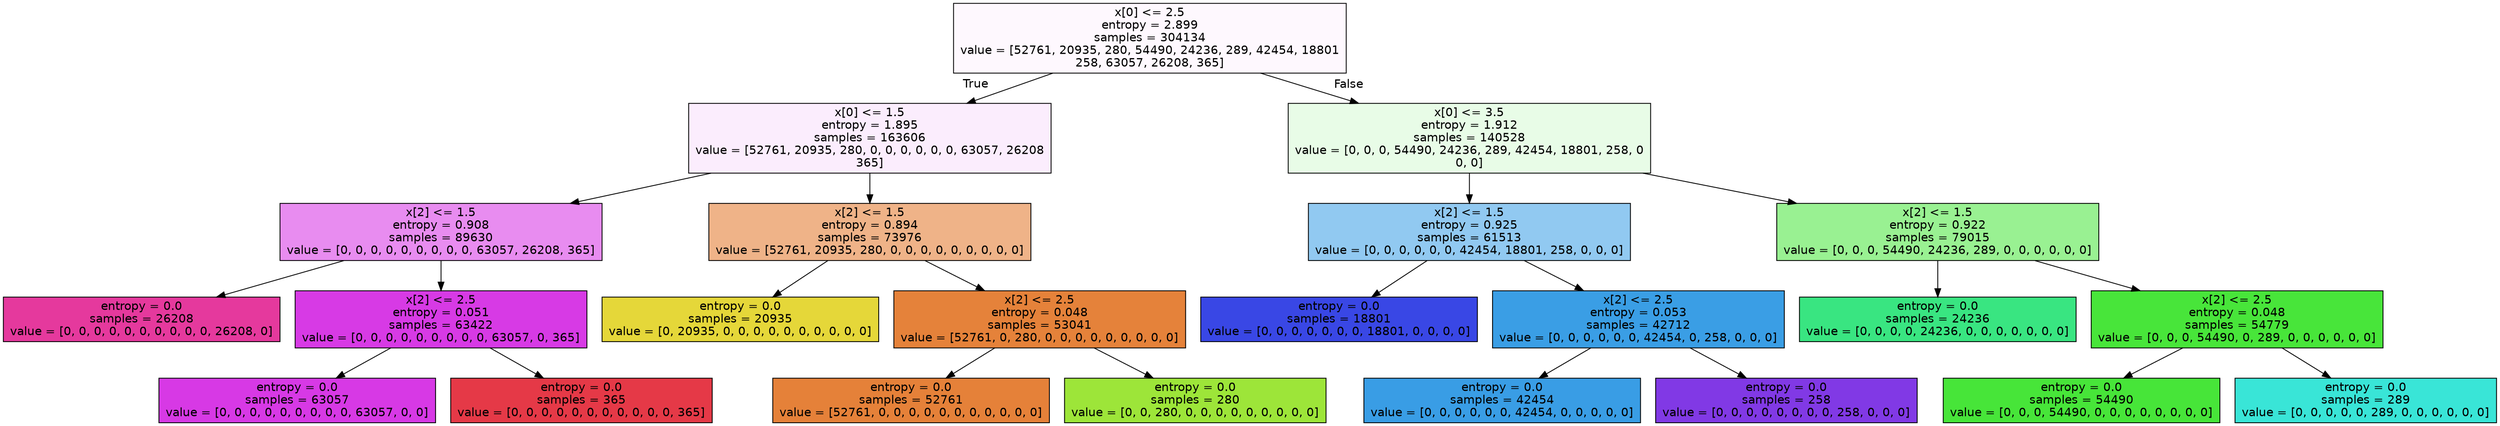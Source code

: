 digraph Tree {
node [shape=box, style="filled", color="black", fontname="helvetica"] ;
edge [fontname="helvetica"] ;
0 [label="x[0] <= 2.5\nentropy = 2.899\nsamples = 304134\nvalue = [52761, 20935, 280, 54490, 24236, 289, 42454, 18801\n258, 63057, 26208, 365]", fillcolor="#fef8fe"] ;
1 [label="x[0] <= 1.5\nentropy = 1.895\nsamples = 163606\nvalue = [52761, 20935, 280, 0, 0, 0, 0, 0, 0, 63057, 26208\n365]", fillcolor="#fbedfd"] ;
0 -> 1 [labeldistance=2.5, labelangle=45, headlabel="True"] ;
2 [label="x[2] <= 1.5\nentropy = 0.908\nsamples = 89630\nvalue = [0, 0, 0, 0, 0, 0, 0, 0, 0, 63057, 26208, 365]", fillcolor="#e88cf0"] ;
1 -> 2 ;
3 [label="entropy = 0.0\nsamples = 26208\nvalue = [0, 0, 0, 0, 0, 0, 0, 0, 0, 0, 26208, 0]", fillcolor="#e5399d"] ;
2 -> 3 ;
4 [label="x[2] <= 2.5\nentropy = 0.051\nsamples = 63422\nvalue = [0, 0, 0, 0, 0, 0, 0, 0, 0, 63057, 0, 365]", fillcolor="#d73ae5"] ;
2 -> 4 ;
5 [label="entropy = 0.0\nsamples = 63057\nvalue = [0, 0, 0, 0, 0, 0, 0, 0, 0, 63057, 0, 0]", fillcolor="#d739e5"] ;
4 -> 5 ;
6 [label="entropy = 0.0\nsamples = 365\nvalue = [0, 0, 0, 0, 0, 0, 0, 0, 0, 0, 0, 365]", fillcolor="#e53947"] ;
4 -> 6 ;
7 [label="x[2] <= 1.5\nentropy = 0.894\nsamples = 73976\nvalue = [52761, 20935, 280, 0, 0, 0, 0, 0, 0, 0, 0, 0]", fillcolor="#efb388"] ;
1 -> 7 ;
8 [label="entropy = 0.0\nsamples = 20935\nvalue = [0, 20935, 0, 0, 0, 0, 0, 0, 0, 0, 0, 0]", fillcolor="#e5d739"] ;
7 -> 8 ;
9 [label="x[2] <= 2.5\nentropy = 0.048\nsamples = 53041\nvalue = [52761, 0, 280, 0, 0, 0, 0, 0, 0, 0, 0, 0]", fillcolor="#e5823a"] ;
7 -> 9 ;
10 [label="entropy = 0.0\nsamples = 52761\nvalue = [52761, 0, 0, 0, 0, 0, 0, 0, 0, 0, 0, 0]", fillcolor="#e58139"] ;
9 -> 10 ;
11 [label="entropy = 0.0\nsamples = 280\nvalue = [0, 0, 280, 0, 0, 0, 0, 0, 0, 0, 0, 0]", fillcolor="#9de539"] ;
9 -> 11 ;
12 [label="x[0] <= 3.5\nentropy = 1.912\nsamples = 140528\nvalue = [0, 0, 0, 54490, 24236, 289, 42454, 18801, 258, 0\n0, 0]", fillcolor="#e8fce7"] ;
0 -> 12 [labeldistance=2.5, labelangle=-45, headlabel="False"] ;
13 [label="x[2] <= 1.5\nentropy = 0.925\nsamples = 61513\nvalue = [0, 0, 0, 0, 0, 0, 42454, 18801, 258, 0, 0, 0]", fillcolor="#91c9f1"] ;
12 -> 13 ;
14 [label="entropy = 0.0\nsamples = 18801\nvalue = [0, 0, 0, 0, 0, 0, 0, 18801, 0, 0, 0, 0]", fillcolor="#3947e5"] ;
13 -> 14 ;
15 [label="x[2] <= 2.5\nentropy = 0.053\nsamples = 42712\nvalue = [0, 0, 0, 0, 0, 0, 42454, 0, 258, 0, 0, 0]", fillcolor="#3a9ee5"] ;
13 -> 15 ;
16 [label="entropy = 0.0\nsamples = 42454\nvalue = [0, 0, 0, 0, 0, 0, 42454, 0, 0, 0, 0, 0]", fillcolor="#399de5"] ;
15 -> 16 ;
17 [label="entropy = 0.0\nsamples = 258\nvalue = [0, 0, 0, 0, 0, 0, 0, 0, 258, 0, 0, 0]", fillcolor="#8139e5"] ;
15 -> 17 ;
18 [label="x[2] <= 1.5\nentropy = 0.922\nsamples = 79015\nvalue = [0, 0, 0, 54490, 24236, 289, 0, 0, 0, 0, 0, 0]", fillcolor="#99f192"] ;
12 -> 18 ;
19 [label="entropy = 0.0\nsamples = 24236\nvalue = [0, 0, 0, 0, 24236, 0, 0, 0, 0, 0, 0, 0]", fillcolor="#39e581"] ;
18 -> 19 ;
20 [label="x[2] <= 2.5\nentropy = 0.048\nsamples = 54779\nvalue = [0, 0, 0, 54490, 0, 289, 0, 0, 0, 0, 0, 0]", fillcolor="#48e53a"] ;
18 -> 20 ;
21 [label="entropy = 0.0\nsamples = 54490\nvalue = [0, 0, 0, 54490, 0, 0, 0, 0, 0, 0, 0, 0]", fillcolor="#47e539"] ;
20 -> 21 ;
22 [label="entropy = 0.0\nsamples = 289\nvalue = [0, 0, 0, 0, 0, 289, 0, 0, 0, 0, 0, 0]", fillcolor="#39e5d7"] ;
20 -> 22 ;
}
